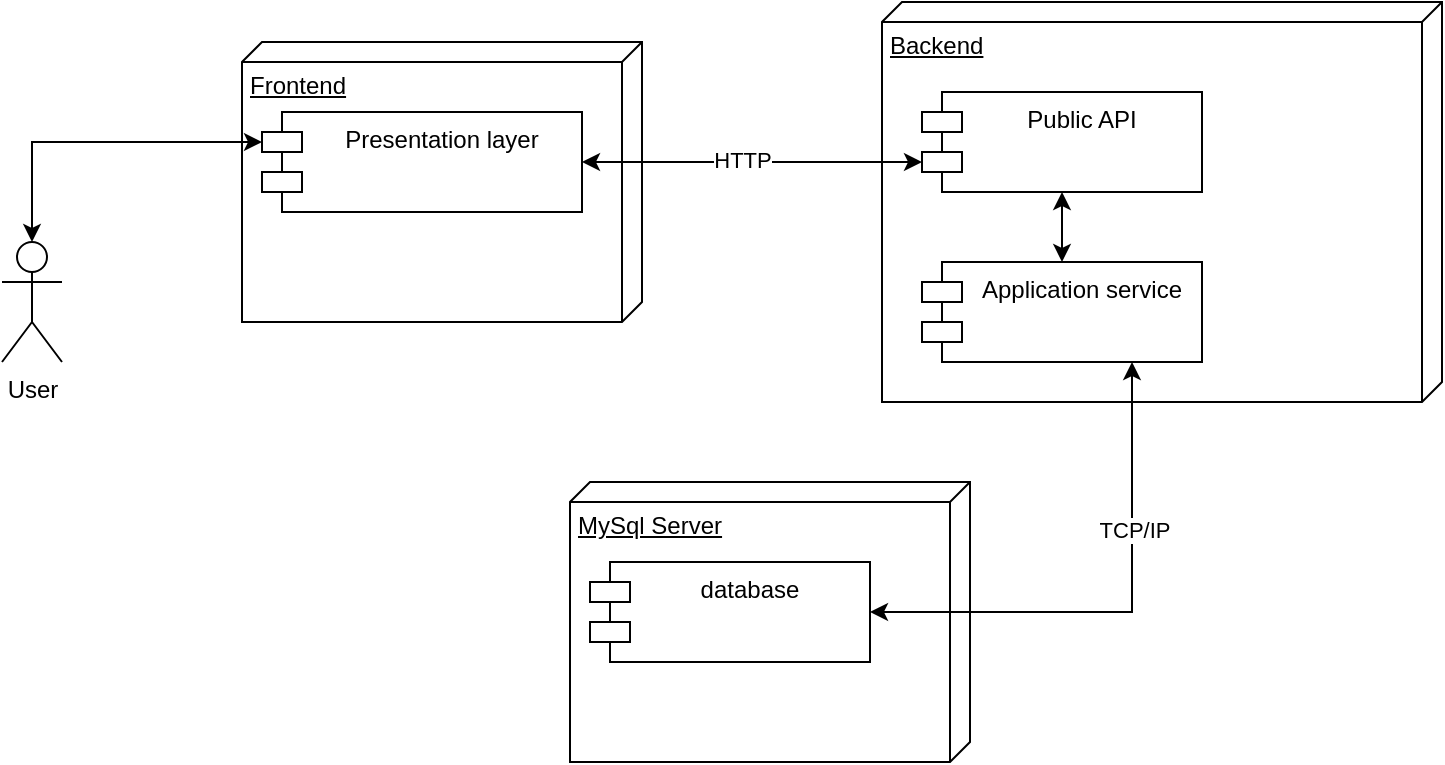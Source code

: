 <mxfile version="24.3.1" type="device">
  <diagram name="Страница — 1" id="aVViHZohyBA-b6JZsTnj">
    <mxGraphModel dx="1434" dy="818" grid="0" gridSize="10" guides="1" tooltips="1" connect="1" arrows="1" fold="1" page="1" pageScale="1" pageWidth="827" pageHeight="1169" math="0" shadow="0">
      <root>
        <mxCell id="0" />
        <mxCell id="1" parent="0" />
        <mxCell id="ecerrKmHN3NvqfXIBF9--1" value="Frontend" style="verticalAlign=top;align=left;spacingTop=8;spacingLeft=2;spacingRight=12;shape=cube;size=10;direction=south;fontStyle=4;html=1;whiteSpace=wrap;" vertex="1" parent="1">
          <mxGeometry x="150" y="560" width="200" height="140" as="geometry" />
        </mxCell>
        <mxCell id="ecerrKmHN3NvqfXIBF9--2" value="Backend" style="verticalAlign=top;align=left;spacingTop=8;spacingLeft=2;spacingRight=12;shape=cube;size=10;direction=south;fontStyle=4;html=1;whiteSpace=wrap;" vertex="1" parent="1">
          <mxGeometry x="470" y="540" width="280" height="200" as="geometry" />
        </mxCell>
        <mxCell id="ecerrKmHN3NvqfXIBF9--3" value="MySql Server" style="verticalAlign=top;align=left;spacingTop=8;spacingLeft=2;spacingRight=12;shape=cube;size=10;direction=south;fontStyle=4;html=1;whiteSpace=wrap;" vertex="1" parent="1">
          <mxGeometry x="314" y="780" width="200" height="140" as="geometry" />
        </mxCell>
        <mxCell id="ecerrKmHN3NvqfXIBF9--4" value="database" style="shape=module;align=left;spacingLeft=20;align=center;verticalAlign=top;whiteSpace=wrap;html=1;" vertex="1" parent="1">
          <mxGeometry x="324" y="820" width="140" height="50" as="geometry" />
        </mxCell>
        <mxCell id="ecerrKmHN3NvqfXIBF9--5" value="Presentation layer" style="shape=module;align=left;spacingLeft=20;align=center;verticalAlign=top;whiteSpace=wrap;html=1;" vertex="1" parent="1">
          <mxGeometry x="160" y="595" width="160" height="50" as="geometry" />
        </mxCell>
        <mxCell id="ecerrKmHN3NvqfXIBF9--8" value="Application service" style="shape=module;align=left;spacingLeft=20;align=center;verticalAlign=top;whiteSpace=wrap;html=1;" vertex="1" parent="1">
          <mxGeometry x="490" y="670" width="140" height="50" as="geometry" />
        </mxCell>
        <mxCell id="ecerrKmHN3NvqfXIBF9--10" value="Public API" style="shape=module;align=left;spacingLeft=20;align=center;verticalAlign=top;whiteSpace=wrap;html=1;" vertex="1" parent="1">
          <mxGeometry x="490" y="585" width="140" height="50" as="geometry" />
        </mxCell>
        <mxCell id="ecerrKmHN3NvqfXIBF9--12" value="" style="endArrow=classic;startArrow=classic;html=1;rounded=0;entryX=0.5;entryY=1;entryDx=0;entryDy=0;" edge="1" parent="1" source="ecerrKmHN3NvqfXIBF9--8" target="ecerrKmHN3NvqfXIBF9--10">
          <mxGeometry width="50" height="50" relative="1" as="geometry">
            <mxPoint x="430" y="850" as="sourcePoint" />
            <mxPoint x="480" y="800" as="targetPoint" />
          </mxGeometry>
        </mxCell>
        <mxCell id="ecerrKmHN3NvqfXIBF9--13" value="" style="endArrow=classic;startArrow=classic;html=1;rounded=0;entryX=0;entryY=0;entryDx=0;entryDy=35;entryPerimeter=0;exitX=1;exitY=0.5;exitDx=0;exitDy=0;" edge="1" parent="1" source="ecerrKmHN3NvqfXIBF9--5" target="ecerrKmHN3NvqfXIBF9--10">
          <mxGeometry width="50" height="50" relative="1" as="geometry">
            <mxPoint x="430" y="850" as="sourcePoint" />
            <mxPoint x="480" y="800" as="targetPoint" />
          </mxGeometry>
        </mxCell>
        <mxCell id="ecerrKmHN3NvqfXIBF9--16" value="HTTP" style="edgeLabel;html=1;align=center;verticalAlign=middle;resizable=0;points=[];" vertex="1" connectable="0" parent="ecerrKmHN3NvqfXIBF9--13">
          <mxGeometry x="-0.059" y="1" relative="1" as="geometry">
            <mxPoint as="offset" />
          </mxGeometry>
        </mxCell>
        <mxCell id="ecerrKmHN3NvqfXIBF9--17" value="User" style="shape=umlActor;verticalLabelPosition=bottom;verticalAlign=top;html=1;outlineConnect=0;" vertex="1" parent="1">
          <mxGeometry x="30" y="660" width="30" height="60" as="geometry" />
        </mxCell>
        <mxCell id="ecerrKmHN3NvqfXIBF9--20" value="" style="endArrow=classic;startArrow=classic;html=1;rounded=0;entryX=0;entryY=0;entryDx=0;entryDy=15;entryPerimeter=0;" edge="1" parent="1" source="ecerrKmHN3NvqfXIBF9--17" target="ecerrKmHN3NvqfXIBF9--5">
          <mxGeometry width="50" height="50" relative="1" as="geometry">
            <mxPoint x="430" y="850" as="sourcePoint" />
            <mxPoint x="480" y="800" as="targetPoint" />
            <Array as="points">
              <mxPoint x="45" y="610" />
            </Array>
          </mxGeometry>
        </mxCell>
        <mxCell id="ecerrKmHN3NvqfXIBF9--21" value="" style="endArrow=classic;startArrow=classic;html=1;rounded=0;entryX=0.75;entryY=1;entryDx=0;entryDy=0;exitX=1;exitY=0.5;exitDx=0;exitDy=0;" edge="1" parent="1" source="ecerrKmHN3NvqfXIBF9--4" target="ecerrKmHN3NvqfXIBF9--8">
          <mxGeometry width="50" height="50" relative="1" as="geometry">
            <mxPoint x="430" y="850" as="sourcePoint" />
            <mxPoint x="480" y="800" as="targetPoint" />
            <Array as="points">
              <mxPoint x="595" y="845" />
            </Array>
          </mxGeometry>
        </mxCell>
        <mxCell id="ecerrKmHN3NvqfXIBF9--22" value="TCP/IP" style="edgeLabel;html=1;align=center;verticalAlign=middle;resizable=0;points=[];" vertex="1" connectable="0" parent="ecerrKmHN3NvqfXIBF9--21">
          <mxGeometry x="0.344" y="-1" relative="1" as="geometry">
            <mxPoint as="offset" />
          </mxGeometry>
        </mxCell>
      </root>
    </mxGraphModel>
  </diagram>
</mxfile>
